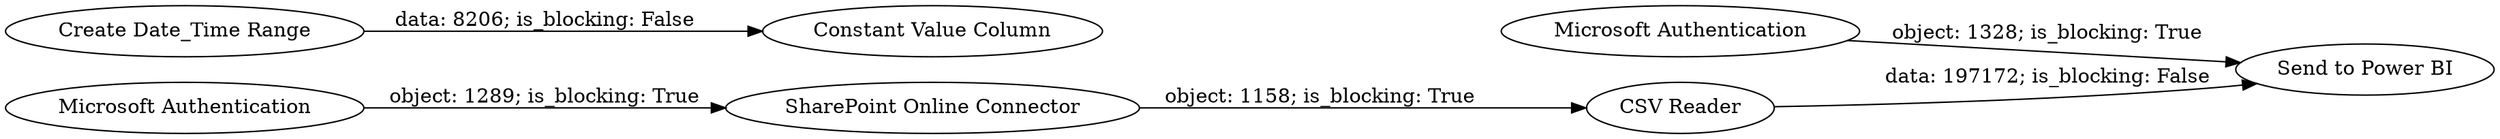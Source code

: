 digraph {
	"7401818158948654155_2" [label="SharePoint Online Connector"]
	"7401818158948654155_1" [label="Microsoft Authentication"]
	"7401818158948654155_5" [label="Constant Value Column"]
	"7401818158948654155_7" [label="Send to Power BI"]
	"7401818158948654155_4" [label="Create Date_Time Range"]
	"7401818158948654155_6" [label="CSV Reader"]
	"7401818158948654155_8" [label="Microsoft Authentication"]
	"7401818158948654155_8" -> "7401818158948654155_7" [label="object: 1328; is_blocking: True"]
	"7401818158948654155_1" -> "7401818158948654155_2" [label="object: 1289; is_blocking: True"]
	"7401818158948654155_4" -> "7401818158948654155_5" [label="data: 8206; is_blocking: False"]
	"7401818158948654155_6" -> "7401818158948654155_7" [label="data: 197172; is_blocking: False"]
	"7401818158948654155_2" -> "7401818158948654155_6" [label="object: 1158; is_blocking: True"]
	rankdir=LR
}
